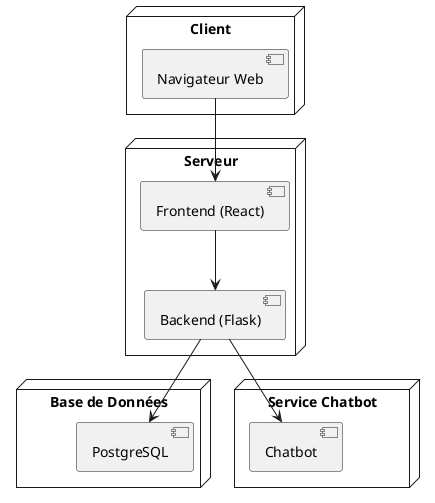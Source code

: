 @startuml deployment_diagram
node "Client" {
  [Navigateur Web]
}

node "Serveur" {
  [Backend (Flask)]
  [Frontend (React)]
}

node "Base de Données" {
  [PostgreSQL]
}

node "Service Chatbot" {
  [Chatbot]
}

[Navigateur Web] --> [Frontend (React)]
[Frontend (React)] --> [Backend (Flask)]
[Backend (Flask)] --> [PostgreSQL]
[Backend (Flask)] --> [Chatbot]

@enduml